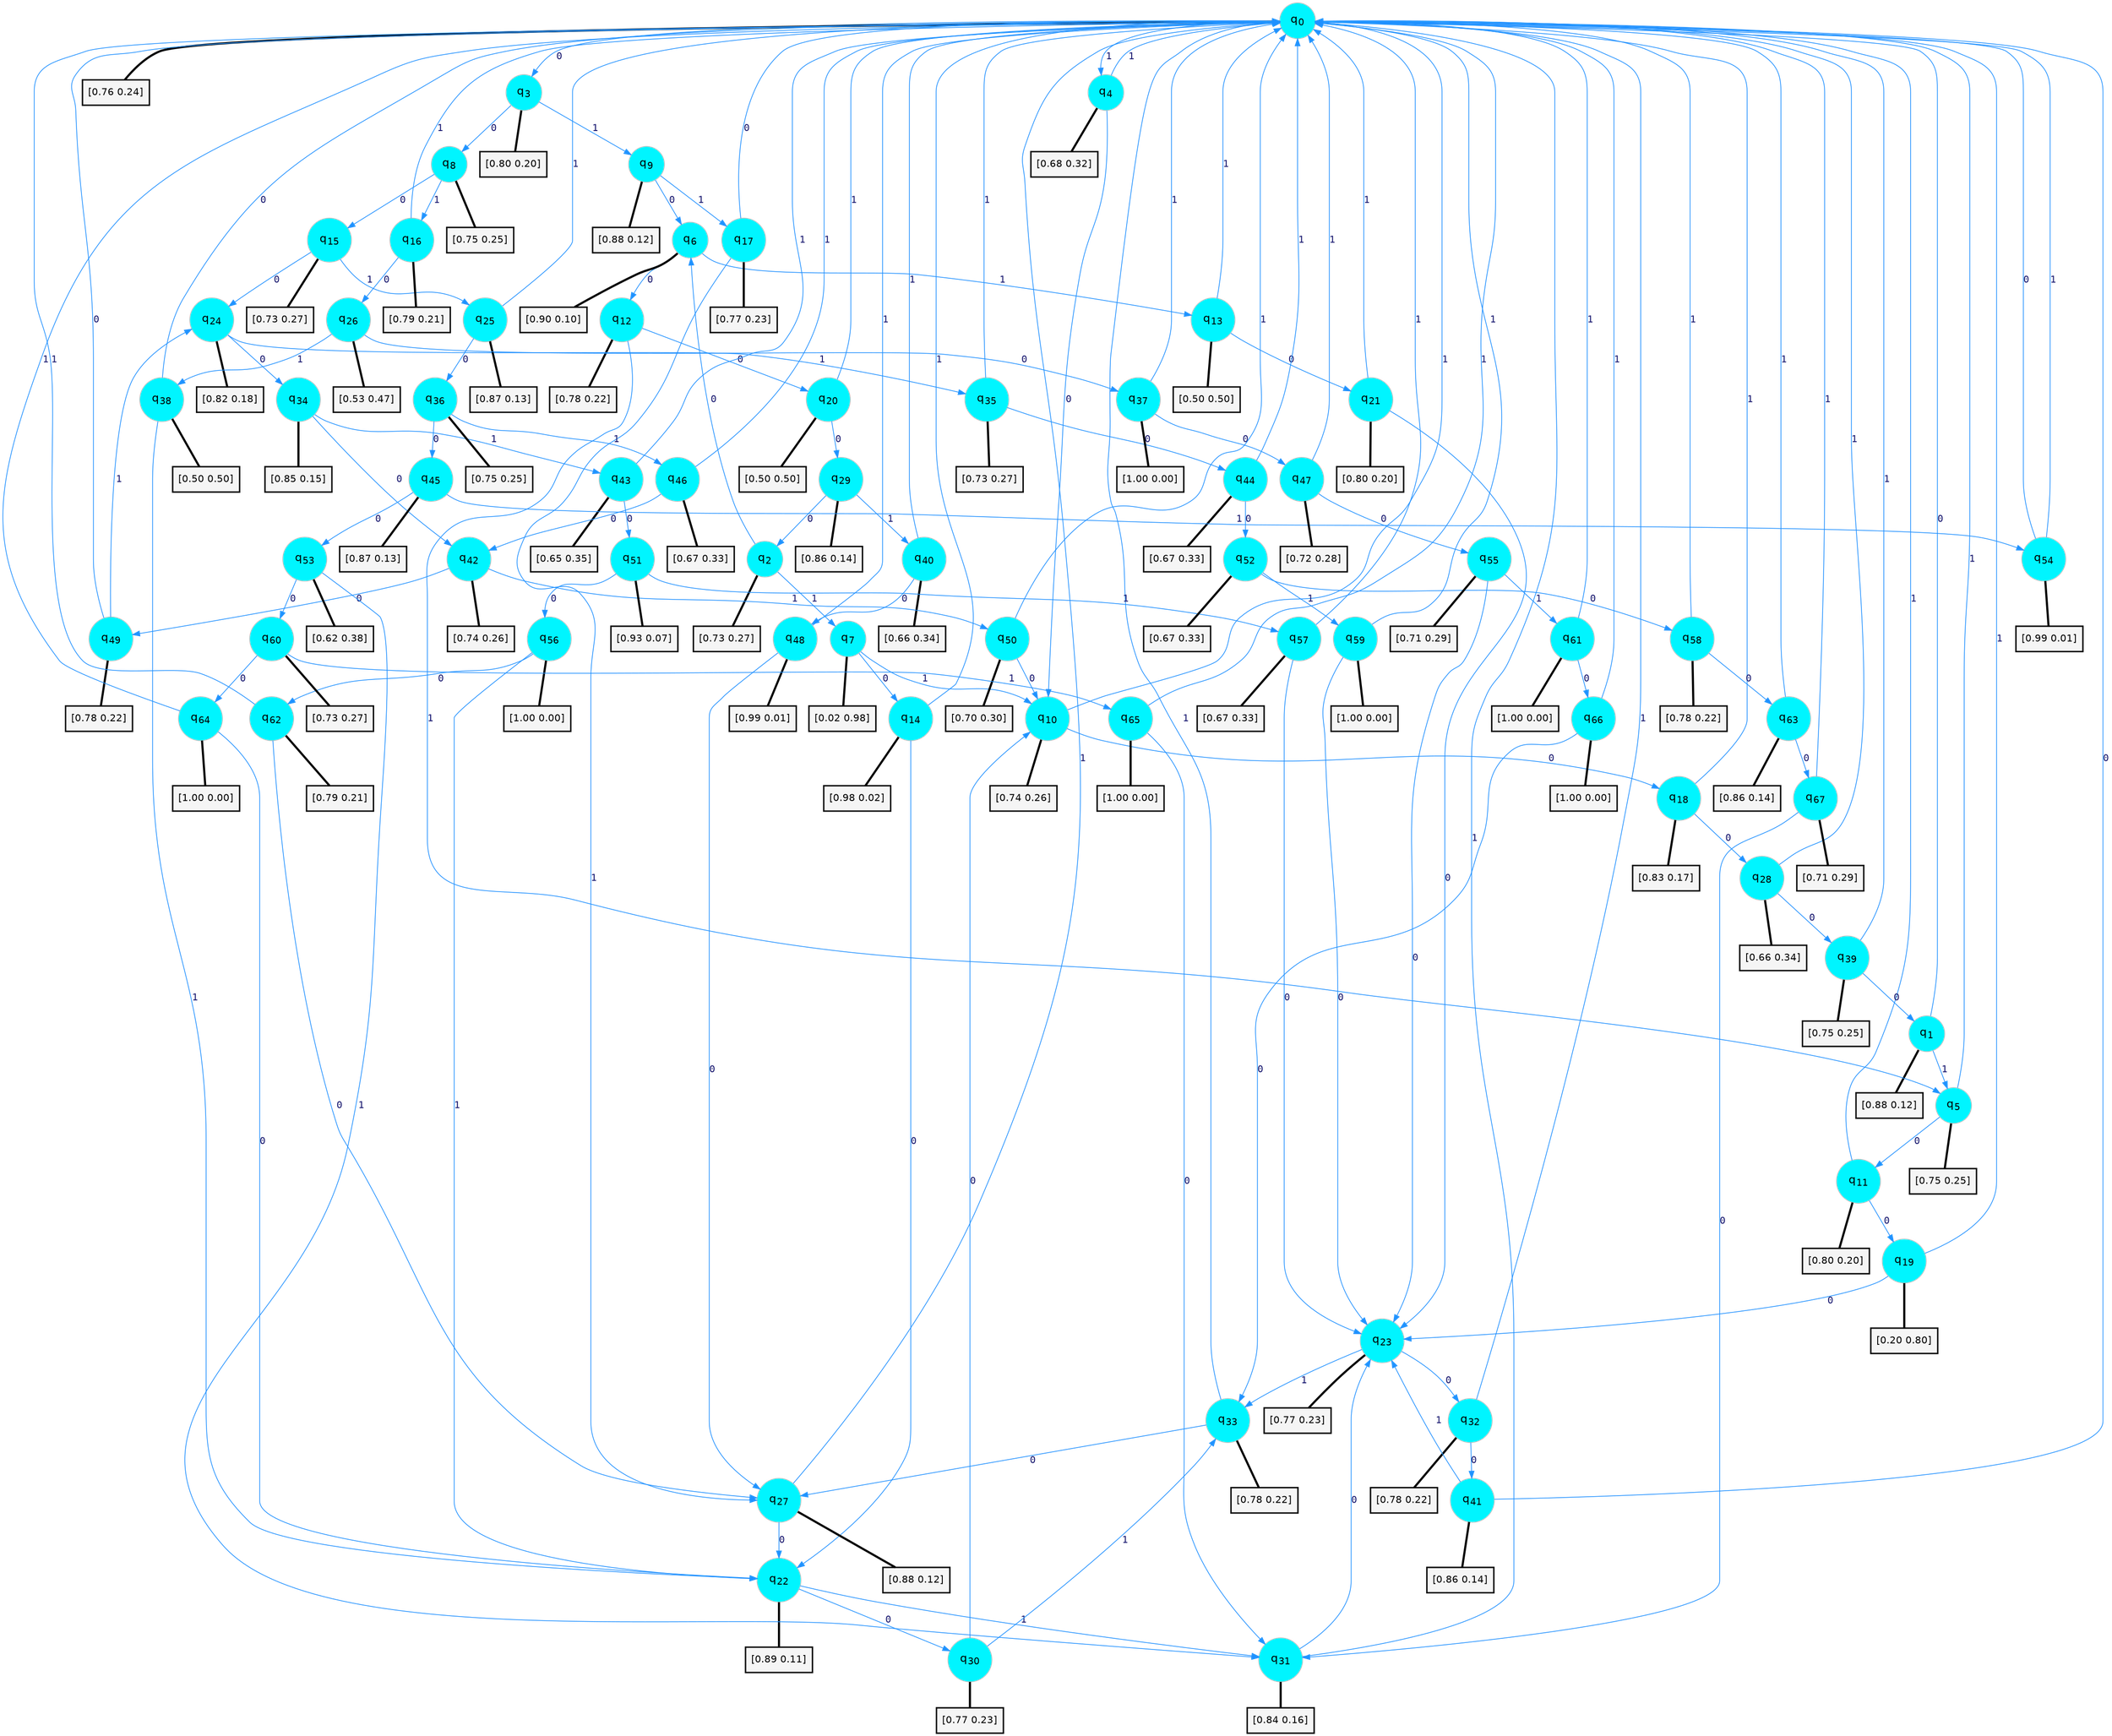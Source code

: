 digraph G {
graph [
bgcolor=transparent, dpi=300, rankdir=TD, size="40,25"];
node [
color=gray, fillcolor=turquoise1, fontcolor=black, fontname=Helvetica, fontsize=16, fontweight=bold, shape=circle, style=filled];
edge [
arrowsize=1, color=dodgerblue1, fontcolor=midnightblue, fontname=courier, fontweight=bold, penwidth=1, style=solid, weight=20];
0[label=<q<SUB>0</SUB>>];
1[label=<q<SUB>1</SUB>>];
2[label=<q<SUB>2</SUB>>];
3[label=<q<SUB>3</SUB>>];
4[label=<q<SUB>4</SUB>>];
5[label=<q<SUB>5</SUB>>];
6[label=<q<SUB>6</SUB>>];
7[label=<q<SUB>7</SUB>>];
8[label=<q<SUB>8</SUB>>];
9[label=<q<SUB>9</SUB>>];
10[label=<q<SUB>10</SUB>>];
11[label=<q<SUB>11</SUB>>];
12[label=<q<SUB>12</SUB>>];
13[label=<q<SUB>13</SUB>>];
14[label=<q<SUB>14</SUB>>];
15[label=<q<SUB>15</SUB>>];
16[label=<q<SUB>16</SUB>>];
17[label=<q<SUB>17</SUB>>];
18[label=<q<SUB>18</SUB>>];
19[label=<q<SUB>19</SUB>>];
20[label=<q<SUB>20</SUB>>];
21[label=<q<SUB>21</SUB>>];
22[label=<q<SUB>22</SUB>>];
23[label=<q<SUB>23</SUB>>];
24[label=<q<SUB>24</SUB>>];
25[label=<q<SUB>25</SUB>>];
26[label=<q<SUB>26</SUB>>];
27[label=<q<SUB>27</SUB>>];
28[label=<q<SUB>28</SUB>>];
29[label=<q<SUB>29</SUB>>];
30[label=<q<SUB>30</SUB>>];
31[label=<q<SUB>31</SUB>>];
32[label=<q<SUB>32</SUB>>];
33[label=<q<SUB>33</SUB>>];
34[label=<q<SUB>34</SUB>>];
35[label=<q<SUB>35</SUB>>];
36[label=<q<SUB>36</SUB>>];
37[label=<q<SUB>37</SUB>>];
38[label=<q<SUB>38</SUB>>];
39[label=<q<SUB>39</SUB>>];
40[label=<q<SUB>40</SUB>>];
41[label=<q<SUB>41</SUB>>];
42[label=<q<SUB>42</SUB>>];
43[label=<q<SUB>43</SUB>>];
44[label=<q<SUB>44</SUB>>];
45[label=<q<SUB>45</SUB>>];
46[label=<q<SUB>46</SUB>>];
47[label=<q<SUB>47</SUB>>];
48[label=<q<SUB>48</SUB>>];
49[label=<q<SUB>49</SUB>>];
50[label=<q<SUB>50</SUB>>];
51[label=<q<SUB>51</SUB>>];
52[label=<q<SUB>52</SUB>>];
53[label=<q<SUB>53</SUB>>];
54[label=<q<SUB>54</SUB>>];
55[label=<q<SUB>55</SUB>>];
56[label=<q<SUB>56</SUB>>];
57[label=<q<SUB>57</SUB>>];
58[label=<q<SUB>58</SUB>>];
59[label=<q<SUB>59</SUB>>];
60[label=<q<SUB>60</SUB>>];
61[label=<q<SUB>61</SUB>>];
62[label=<q<SUB>62</SUB>>];
63[label=<q<SUB>63</SUB>>];
64[label=<q<SUB>64</SUB>>];
65[label=<q<SUB>65</SUB>>];
66[label=<q<SUB>66</SUB>>];
67[label=<q<SUB>67</SUB>>];
68[label="[0.76 0.24]", shape=box,fontcolor=black, fontname=Helvetica, fontsize=14, penwidth=2, fillcolor=whitesmoke,color=black];
69[label="[0.88 0.12]", shape=box,fontcolor=black, fontname=Helvetica, fontsize=14, penwidth=2, fillcolor=whitesmoke,color=black];
70[label="[0.73 0.27]", shape=box,fontcolor=black, fontname=Helvetica, fontsize=14, penwidth=2, fillcolor=whitesmoke,color=black];
71[label="[0.80 0.20]", shape=box,fontcolor=black, fontname=Helvetica, fontsize=14, penwidth=2, fillcolor=whitesmoke,color=black];
72[label="[0.68 0.32]", shape=box,fontcolor=black, fontname=Helvetica, fontsize=14, penwidth=2, fillcolor=whitesmoke,color=black];
73[label="[0.75 0.25]", shape=box,fontcolor=black, fontname=Helvetica, fontsize=14, penwidth=2, fillcolor=whitesmoke,color=black];
74[label="[0.90 0.10]", shape=box,fontcolor=black, fontname=Helvetica, fontsize=14, penwidth=2, fillcolor=whitesmoke,color=black];
75[label="[0.02 0.98]", shape=box,fontcolor=black, fontname=Helvetica, fontsize=14, penwidth=2, fillcolor=whitesmoke,color=black];
76[label="[0.75 0.25]", shape=box,fontcolor=black, fontname=Helvetica, fontsize=14, penwidth=2, fillcolor=whitesmoke,color=black];
77[label="[0.88 0.12]", shape=box,fontcolor=black, fontname=Helvetica, fontsize=14, penwidth=2, fillcolor=whitesmoke,color=black];
78[label="[0.74 0.26]", shape=box,fontcolor=black, fontname=Helvetica, fontsize=14, penwidth=2, fillcolor=whitesmoke,color=black];
79[label="[0.80 0.20]", shape=box,fontcolor=black, fontname=Helvetica, fontsize=14, penwidth=2, fillcolor=whitesmoke,color=black];
80[label="[0.78 0.22]", shape=box,fontcolor=black, fontname=Helvetica, fontsize=14, penwidth=2, fillcolor=whitesmoke,color=black];
81[label="[0.50 0.50]", shape=box,fontcolor=black, fontname=Helvetica, fontsize=14, penwidth=2, fillcolor=whitesmoke,color=black];
82[label="[0.98 0.02]", shape=box,fontcolor=black, fontname=Helvetica, fontsize=14, penwidth=2, fillcolor=whitesmoke,color=black];
83[label="[0.73 0.27]", shape=box,fontcolor=black, fontname=Helvetica, fontsize=14, penwidth=2, fillcolor=whitesmoke,color=black];
84[label="[0.79 0.21]", shape=box,fontcolor=black, fontname=Helvetica, fontsize=14, penwidth=2, fillcolor=whitesmoke,color=black];
85[label="[0.77 0.23]", shape=box,fontcolor=black, fontname=Helvetica, fontsize=14, penwidth=2, fillcolor=whitesmoke,color=black];
86[label="[0.83 0.17]", shape=box,fontcolor=black, fontname=Helvetica, fontsize=14, penwidth=2, fillcolor=whitesmoke,color=black];
87[label="[0.20 0.80]", shape=box,fontcolor=black, fontname=Helvetica, fontsize=14, penwidth=2, fillcolor=whitesmoke,color=black];
88[label="[0.50 0.50]", shape=box,fontcolor=black, fontname=Helvetica, fontsize=14, penwidth=2, fillcolor=whitesmoke,color=black];
89[label="[0.80 0.20]", shape=box,fontcolor=black, fontname=Helvetica, fontsize=14, penwidth=2, fillcolor=whitesmoke,color=black];
90[label="[0.89 0.11]", shape=box,fontcolor=black, fontname=Helvetica, fontsize=14, penwidth=2, fillcolor=whitesmoke,color=black];
91[label="[0.77 0.23]", shape=box,fontcolor=black, fontname=Helvetica, fontsize=14, penwidth=2, fillcolor=whitesmoke,color=black];
92[label="[0.82 0.18]", shape=box,fontcolor=black, fontname=Helvetica, fontsize=14, penwidth=2, fillcolor=whitesmoke,color=black];
93[label="[0.87 0.13]", shape=box,fontcolor=black, fontname=Helvetica, fontsize=14, penwidth=2, fillcolor=whitesmoke,color=black];
94[label="[0.53 0.47]", shape=box,fontcolor=black, fontname=Helvetica, fontsize=14, penwidth=2, fillcolor=whitesmoke,color=black];
95[label="[0.88 0.12]", shape=box,fontcolor=black, fontname=Helvetica, fontsize=14, penwidth=2, fillcolor=whitesmoke,color=black];
96[label="[0.66 0.34]", shape=box,fontcolor=black, fontname=Helvetica, fontsize=14, penwidth=2, fillcolor=whitesmoke,color=black];
97[label="[0.86 0.14]", shape=box,fontcolor=black, fontname=Helvetica, fontsize=14, penwidth=2, fillcolor=whitesmoke,color=black];
98[label="[0.77 0.23]", shape=box,fontcolor=black, fontname=Helvetica, fontsize=14, penwidth=2, fillcolor=whitesmoke,color=black];
99[label="[0.84 0.16]", shape=box,fontcolor=black, fontname=Helvetica, fontsize=14, penwidth=2, fillcolor=whitesmoke,color=black];
100[label="[0.78 0.22]", shape=box,fontcolor=black, fontname=Helvetica, fontsize=14, penwidth=2, fillcolor=whitesmoke,color=black];
101[label="[0.78 0.22]", shape=box,fontcolor=black, fontname=Helvetica, fontsize=14, penwidth=2, fillcolor=whitesmoke,color=black];
102[label="[0.85 0.15]", shape=box,fontcolor=black, fontname=Helvetica, fontsize=14, penwidth=2, fillcolor=whitesmoke,color=black];
103[label="[0.73 0.27]", shape=box,fontcolor=black, fontname=Helvetica, fontsize=14, penwidth=2, fillcolor=whitesmoke,color=black];
104[label="[0.75 0.25]", shape=box,fontcolor=black, fontname=Helvetica, fontsize=14, penwidth=2, fillcolor=whitesmoke,color=black];
105[label="[1.00 0.00]", shape=box,fontcolor=black, fontname=Helvetica, fontsize=14, penwidth=2, fillcolor=whitesmoke,color=black];
106[label="[0.50 0.50]", shape=box,fontcolor=black, fontname=Helvetica, fontsize=14, penwidth=2, fillcolor=whitesmoke,color=black];
107[label="[0.75 0.25]", shape=box,fontcolor=black, fontname=Helvetica, fontsize=14, penwidth=2, fillcolor=whitesmoke,color=black];
108[label="[0.66 0.34]", shape=box,fontcolor=black, fontname=Helvetica, fontsize=14, penwidth=2, fillcolor=whitesmoke,color=black];
109[label="[0.86 0.14]", shape=box,fontcolor=black, fontname=Helvetica, fontsize=14, penwidth=2, fillcolor=whitesmoke,color=black];
110[label="[0.74 0.26]", shape=box,fontcolor=black, fontname=Helvetica, fontsize=14, penwidth=2, fillcolor=whitesmoke,color=black];
111[label="[0.65 0.35]", shape=box,fontcolor=black, fontname=Helvetica, fontsize=14, penwidth=2, fillcolor=whitesmoke,color=black];
112[label="[0.67 0.33]", shape=box,fontcolor=black, fontname=Helvetica, fontsize=14, penwidth=2, fillcolor=whitesmoke,color=black];
113[label="[0.87 0.13]", shape=box,fontcolor=black, fontname=Helvetica, fontsize=14, penwidth=2, fillcolor=whitesmoke,color=black];
114[label="[0.67 0.33]", shape=box,fontcolor=black, fontname=Helvetica, fontsize=14, penwidth=2, fillcolor=whitesmoke,color=black];
115[label="[0.72 0.28]", shape=box,fontcolor=black, fontname=Helvetica, fontsize=14, penwidth=2, fillcolor=whitesmoke,color=black];
116[label="[0.99 0.01]", shape=box,fontcolor=black, fontname=Helvetica, fontsize=14, penwidth=2, fillcolor=whitesmoke,color=black];
117[label="[0.78 0.22]", shape=box,fontcolor=black, fontname=Helvetica, fontsize=14, penwidth=2, fillcolor=whitesmoke,color=black];
118[label="[0.70 0.30]", shape=box,fontcolor=black, fontname=Helvetica, fontsize=14, penwidth=2, fillcolor=whitesmoke,color=black];
119[label="[0.93 0.07]", shape=box,fontcolor=black, fontname=Helvetica, fontsize=14, penwidth=2, fillcolor=whitesmoke,color=black];
120[label="[0.67 0.33]", shape=box,fontcolor=black, fontname=Helvetica, fontsize=14, penwidth=2, fillcolor=whitesmoke,color=black];
121[label="[0.62 0.38]", shape=box,fontcolor=black, fontname=Helvetica, fontsize=14, penwidth=2, fillcolor=whitesmoke,color=black];
122[label="[0.99 0.01]", shape=box,fontcolor=black, fontname=Helvetica, fontsize=14, penwidth=2, fillcolor=whitesmoke,color=black];
123[label="[0.71 0.29]", shape=box,fontcolor=black, fontname=Helvetica, fontsize=14, penwidth=2, fillcolor=whitesmoke,color=black];
124[label="[1.00 0.00]", shape=box,fontcolor=black, fontname=Helvetica, fontsize=14, penwidth=2, fillcolor=whitesmoke,color=black];
125[label="[0.67 0.33]", shape=box,fontcolor=black, fontname=Helvetica, fontsize=14, penwidth=2, fillcolor=whitesmoke,color=black];
126[label="[0.78 0.22]", shape=box,fontcolor=black, fontname=Helvetica, fontsize=14, penwidth=2, fillcolor=whitesmoke,color=black];
127[label="[1.00 0.00]", shape=box,fontcolor=black, fontname=Helvetica, fontsize=14, penwidth=2, fillcolor=whitesmoke,color=black];
128[label="[0.73 0.27]", shape=box,fontcolor=black, fontname=Helvetica, fontsize=14, penwidth=2, fillcolor=whitesmoke,color=black];
129[label="[1.00 0.00]", shape=box,fontcolor=black, fontname=Helvetica, fontsize=14, penwidth=2, fillcolor=whitesmoke,color=black];
130[label="[0.79 0.21]", shape=box,fontcolor=black, fontname=Helvetica, fontsize=14, penwidth=2, fillcolor=whitesmoke,color=black];
131[label="[0.86 0.14]", shape=box,fontcolor=black, fontname=Helvetica, fontsize=14, penwidth=2, fillcolor=whitesmoke,color=black];
132[label="[1.00 0.00]", shape=box,fontcolor=black, fontname=Helvetica, fontsize=14, penwidth=2, fillcolor=whitesmoke,color=black];
133[label="[1.00 0.00]", shape=box,fontcolor=black, fontname=Helvetica, fontsize=14, penwidth=2, fillcolor=whitesmoke,color=black];
134[label="[1.00 0.00]", shape=box,fontcolor=black, fontname=Helvetica, fontsize=14, penwidth=2, fillcolor=whitesmoke,color=black];
135[label="[0.71 0.29]", shape=box,fontcolor=black, fontname=Helvetica, fontsize=14, penwidth=2, fillcolor=whitesmoke,color=black];
0->3 [label=0];
0->4 [label=1];
0->68 [arrowhead=none, penwidth=3,color=black];
1->0 [label=0];
1->5 [label=1];
1->69 [arrowhead=none, penwidth=3,color=black];
2->6 [label=0];
2->7 [label=1];
2->70 [arrowhead=none, penwidth=3,color=black];
3->8 [label=0];
3->9 [label=1];
3->71 [arrowhead=none, penwidth=3,color=black];
4->10 [label=0];
4->0 [label=1];
4->72 [arrowhead=none, penwidth=3,color=black];
5->11 [label=0];
5->0 [label=1];
5->73 [arrowhead=none, penwidth=3,color=black];
6->12 [label=0];
6->13 [label=1];
6->74 [arrowhead=none, penwidth=3,color=black];
7->14 [label=0];
7->10 [label=1];
7->75 [arrowhead=none, penwidth=3,color=black];
8->15 [label=0];
8->16 [label=1];
8->76 [arrowhead=none, penwidth=3,color=black];
9->6 [label=0];
9->17 [label=1];
9->77 [arrowhead=none, penwidth=3,color=black];
10->18 [label=0];
10->0 [label=1];
10->78 [arrowhead=none, penwidth=3,color=black];
11->19 [label=0];
11->0 [label=1];
11->79 [arrowhead=none, penwidth=3,color=black];
12->20 [label=0];
12->5 [label=1];
12->80 [arrowhead=none, penwidth=3,color=black];
13->21 [label=0];
13->0 [label=1];
13->81 [arrowhead=none, penwidth=3,color=black];
14->22 [label=0];
14->0 [label=1];
14->82 [arrowhead=none, penwidth=3,color=black];
15->24 [label=0];
15->25 [label=1];
15->83 [arrowhead=none, penwidth=3,color=black];
16->26 [label=0];
16->0 [label=1];
16->84 [arrowhead=none, penwidth=3,color=black];
17->0 [label=0];
17->27 [label=1];
17->85 [arrowhead=none, penwidth=3,color=black];
18->28 [label=0];
18->0 [label=1];
18->86 [arrowhead=none, penwidth=3,color=black];
19->23 [label=0];
19->0 [label=1];
19->87 [arrowhead=none, penwidth=3,color=black];
20->29 [label=0];
20->0 [label=1];
20->88 [arrowhead=none, penwidth=3,color=black];
21->23 [label=0];
21->0 [label=1];
21->89 [arrowhead=none, penwidth=3,color=black];
22->30 [label=0];
22->31 [label=1];
22->90 [arrowhead=none, penwidth=3,color=black];
23->32 [label=0];
23->33 [label=1];
23->91 [arrowhead=none, penwidth=3,color=black];
24->34 [label=0];
24->35 [label=1];
24->92 [arrowhead=none, penwidth=3,color=black];
25->36 [label=0];
25->0 [label=1];
25->93 [arrowhead=none, penwidth=3,color=black];
26->37 [label=0];
26->38 [label=1];
26->94 [arrowhead=none, penwidth=3,color=black];
27->22 [label=0];
27->0 [label=1];
27->95 [arrowhead=none, penwidth=3,color=black];
28->39 [label=0];
28->0 [label=1];
28->96 [arrowhead=none, penwidth=3,color=black];
29->2 [label=0];
29->40 [label=1];
29->97 [arrowhead=none, penwidth=3,color=black];
30->10 [label=0];
30->33 [label=1];
30->98 [arrowhead=none, penwidth=3,color=black];
31->23 [label=0];
31->0 [label=1];
31->99 [arrowhead=none, penwidth=3,color=black];
32->41 [label=0];
32->0 [label=1];
32->100 [arrowhead=none, penwidth=3,color=black];
33->27 [label=0];
33->0 [label=1];
33->101 [arrowhead=none, penwidth=3,color=black];
34->42 [label=0];
34->43 [label=1];
34->102 [arrowhead=none, penwidth=3,color=black];
35->44 [label=0];
35->0 [label=1];
35->103 [arrowhead=none, penwidth=3,color=black];
36->45 [label=0];
36->46 [label=1];
36->104 [arrowhead=none, penwidth=3,color=black];
37->47 [label=0];
37->0 [label=1];
37->105 [arrowhead=none, penwidth=3,color=black];
38->0 [label=0];
38->22 [label=1];
38->106 [arrowhead=none, penwidth=3,color=black];
39->1 [label=0];
39->0 [label=1];
39->107 [arrowhead=none, penwidth=3,color=black];
40->48 [label=0];
40->0 [label=1];
40->108 [arrowhead=none, penwidth=3,color=black];
41->0 [label=0];
41->23 [label=1];
41->109 [arrowhead=none, penwidth=3,color=black];
42->49 [label=0];
42->50 [label=1];
42->110 [arrowhead=none, penwidth=3,color=black];
43->51 [label=0];
43->0 [label=1];
43->111 [arrowhead=none, penwidth=3,color=black];
44->52 [label=0];
44->0 [label=1];
44->112 [arrowhead=none, penwidth=3,color=black];
45->53 [label=0];
45->54 [label=1];
45->113 [arrowhead=none, penwidth=3,color=black];
46->42 [label=0];
46->0 [label=1];
46->114 [arrowhead=none, penwidth=3,color=black];
47->55 [label=0];
47->0 [label=1];
47->115 [arrowhead=none, penwidth=3,color=black];
48->27 [label=0];
48->0 [label=1];
48->116 [arrowhead=none, penwidth=3,color=black];
49->0 [label=0];
49->24 [label=1];
49->117 [arrowhead=none, penwidth=3,color=black];
50->10 [label=0];
50->0 [label=1];
50->118 [arrowhead=none, penwidth=3,color=black];
51->56 [label=0];
51->57 [label=1];
51->119 [arrowhead=none, penwidth=3,color=black];
52->58 [label=0];
52->59 [label=1];
52->120 [arrowhead=none, penwidth=3,color=black];
53->60 [label=0];
53->31 [label=1];
53->121 [arrowhead=none, penwidth=3,color=black];
54->0 [label=0];
54->0 [label=1];
54->122 [arrowhead=none, penwidth=3,color=black];
55->23 [label=0];
55->61 [label=1];
55->123 [arrowhead=none, penwidth=3,color=black];
56->62 [label=0];
56->22 [label=1];
56->124 [arrowhead=none, penwidth=3,color=black];
57->23 [label=0];
57->0 [label=1];
57->125 [arrowhead=none, penwidth=3,color=black];
58->63 [label=0];
58->0 [label=1];
58->126 [arrowhead=none, penwidth=3,color=black];
59->23 [label=0];
59->0 [label=1];
59->127 [arrowhead=none, penwidth=3,color=black];
60->64 [label=0];
60->65 [label=1];
60->128 [arrowhead=none, penwidth=3,color=black];
61->66 [label=0];
61->0 [label=1];
61->129 [arrowhead=none, penwidth=3,color=black];
62->27 [label=0];
62->0 [label=1];
62->130 [arrowhead=none, penwidth=3,color=black];
63->67 [label=0];
63->0 [label=1];
63->131 [arrowhead=none, penwidth=3,color=black];
64->22 [label=0];
64->0 [label=1];
64->132 [arrowhead=none, penwidth=3,color=black];
65->31 [label=0];
65->0 [label=1];
65->133 [arrowhead=none, penwidth=3,color=black];
66->33 [label=0];
66->0 [label=1];
66->134 [arrowhead=none, penwidth=3,color=black];
67->31 [label=0];
67->0 [label=1];
67->135 [arrowhead=none, penwidth=3,color=black];
}
